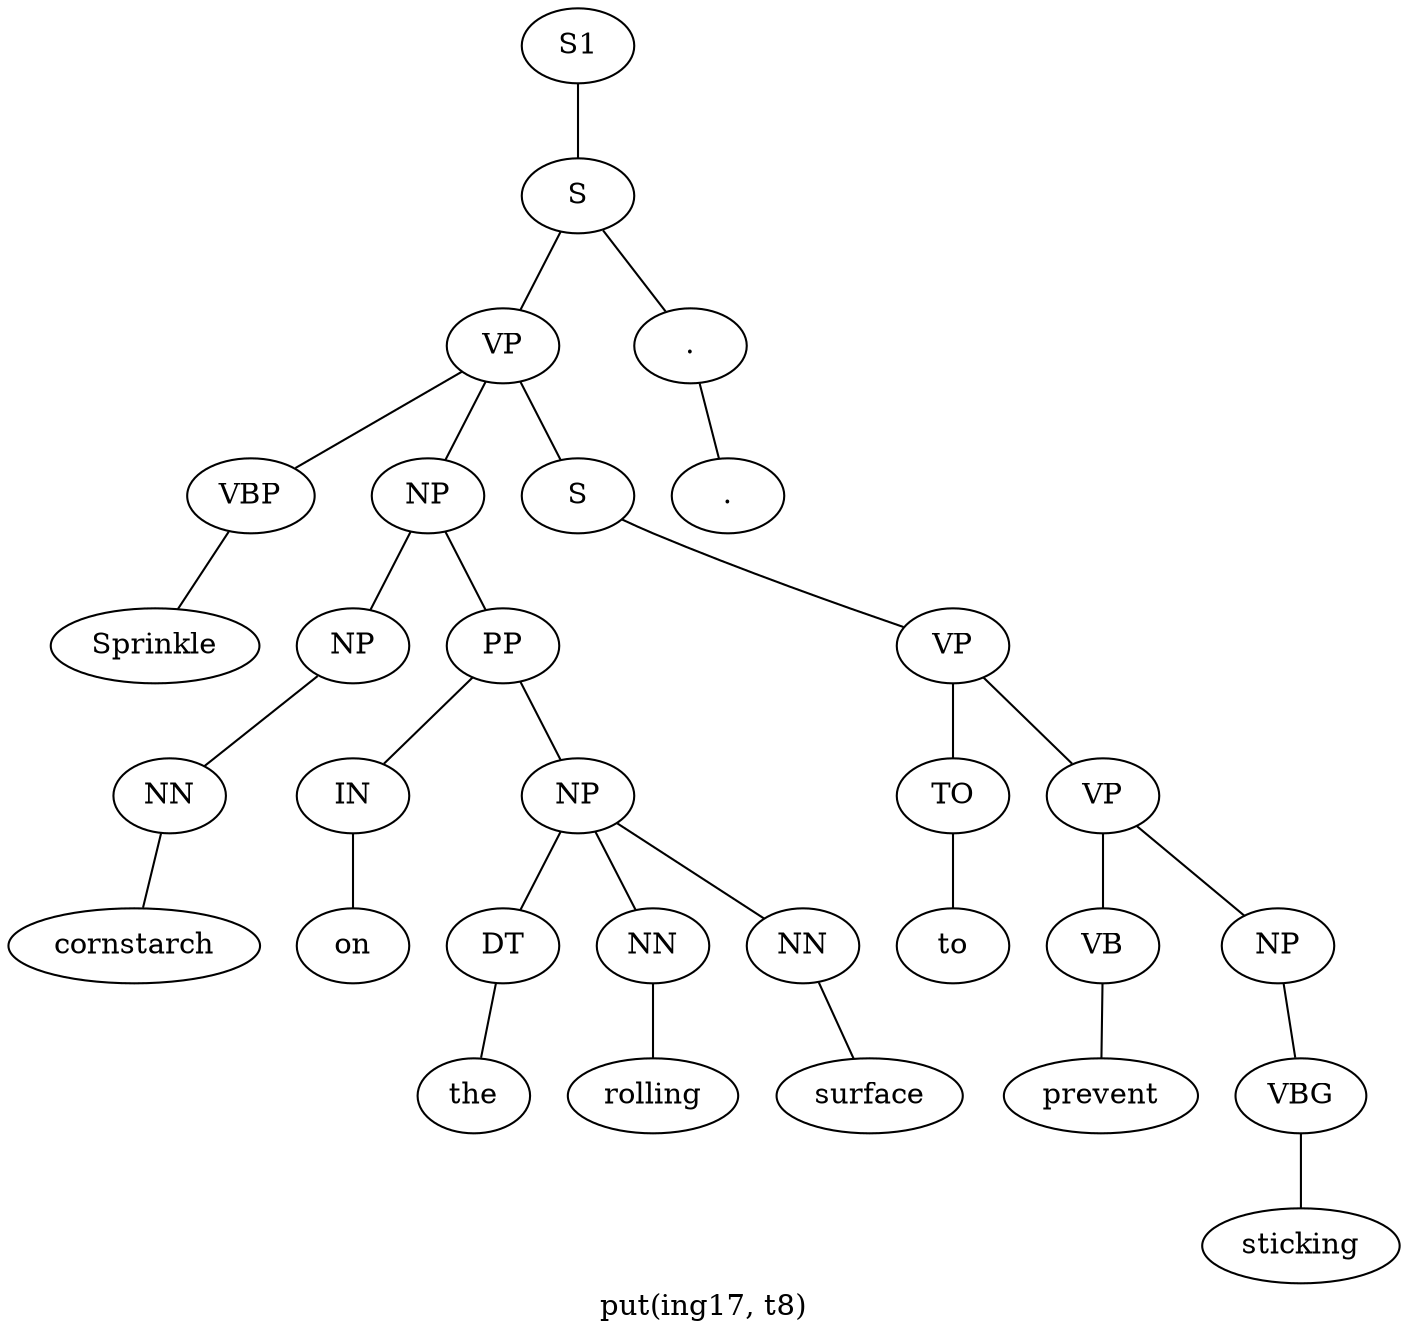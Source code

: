 graph SyntaxGraph {
	label = "put(ing17, t8)";
	Node0 [label="S1"];
	Node1 [label="S"];
	Node2 [label="VP"];
	Node3 [label="VBP"];
	Node4 [label="Sprinkle"];
	Node5 [label="NP"];
	Node6 [label="NP"];
	Node7 [label="NN"];
	Node8 [label="cornstarch"];
	Node9 [label="PP"];
	Node10 [label="IN"];
	Node11 [label="on"];
	Node12 [label="NP"];
	Node13 [label="DT"];
	Node14 [label="the"];
	Node15 [label="NN"];
	Node16 [label="rolling"];
	Node17 [label="NN"];
	Node18 [label="surface"];
	Node19 [label="S"];
	Node20 [label="VP"];
	Node21 [label="TO"];
	Node22 [label="to"];
	Node23 [label="VP"];
	Node24 [label="VB"];
	Node25 [label="prevent"];
	Node26 [label="NP"];
	Node27 [label="VBG"];
	Node28 [label="sticking"];
	Node29 [label="."];
	Node30 [label="."];

	Node0 -- Node1;
	Node1 -- Node2;
	Node1 -- Node29;
	Node2 -- Node3;
	Node2 -- Node5;
	Node2 -- Node19;
	Node3 -- Node4;
	Node5 -- Node6;
	Node5 -- Node9;
	Node6 -- Node7;
	Node7 -- Node8;
	Node9 -- Node10;
	Node9 -- Node12;
	Node10 -- Node11;
	Node12 -- Node13;
	Node12 -- Node15;
	Node12 -- Node17;
	Node13 -- Node14;
	Node15 -- Node16;
	Node17 -- Node18;
	Node19 -- Node20;
	Node20 -- Node21;
	Node20 -- Node23;
	Node21 -- Node22;
	Node23 -- Node24;
	Node23 -- Node26;
	Node24 -- Node25;
	Node26 -- Node27;
	Node27 -- Node28;
	Node29 -- Node30;
}